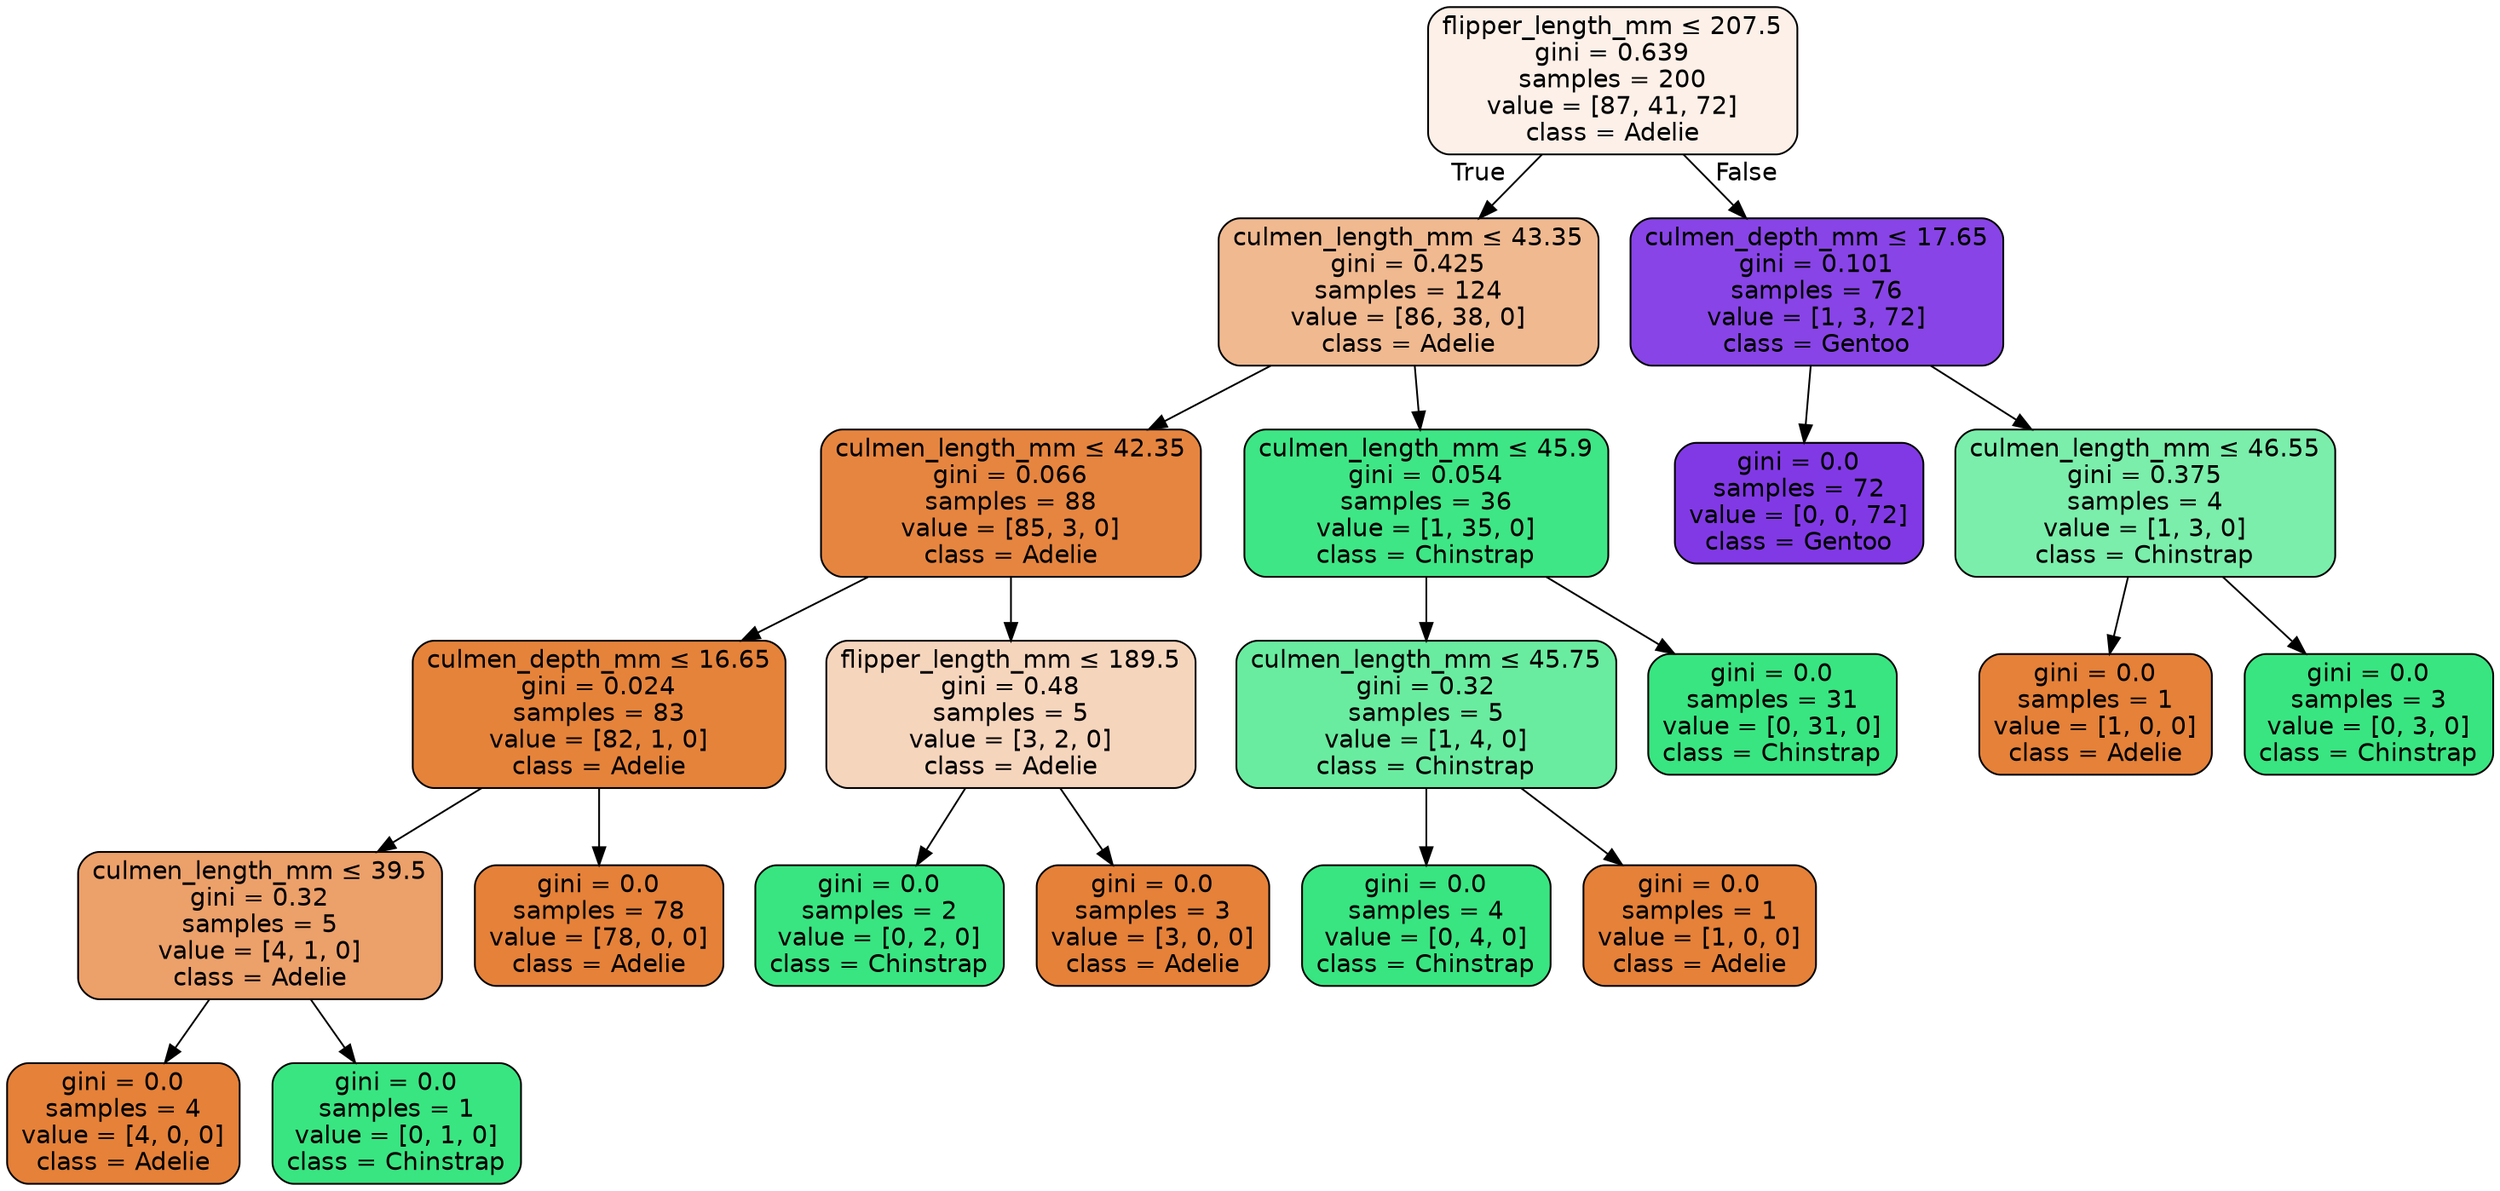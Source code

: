 digraph Tree {
node [shape=box, style="filled, rounded", color="black", fontname="helvetica"] ;
edge [fontname="helvetica"] ;
0 [label=<flipper_length_mm &le; 207.5<br/>gini = 0.639<br/>samples = 200<br/>value = [87, 41, 72]<br/>class = Adelie>, fillcolor="#fcf0e8"] ;
1 [label=<culmen_length_mm &le; 43.35<br/>gini = 0.425<br/>samples = 124<br/>value = [86, 38, 0]<br/>class = Adelie>, fillcolor="#f0b990"] ;
0 -> 1 [labeldistance=2.5, labelangle=45, headlabel="True"] ;
2 [label=<culmen_length_mm &le; 42.35<br/>gini = 0.066<br/>samples = 88<br/>value = [85, 3, 0]<br/>class = Adelie>, fillcolor="#e68540"] ;
1 -> 2 ;
3 [label=<culmen_depth_mm &le; 16.65<br/>gini = 0.024<br/>samples = 83<br/>value = [82, 1, 0]<br/>class = Adelie>, fillcolor="#e5833b"] ;
2 -> 3 ;
4 [label=<culmen_length_mm &le; 39.5<br/>gini = 0.32<br/>samples = 5<br/>value = [4, 1, 0]<br/>class = Adelie>, fillcolor="#eca06a"] ;
3 -> 4 ;
5 [label=<gini = 0.0<br/>samples = 4<br/>value = [4, 0, 0]<br/>class = Adelie>, fillcolor="#e58139"] ;
4 -> 5 ;
6 [label=<gini = 0.0<br/>samples = 1<br/>value = [0, 1, 0]<br/>class = Chinstrap>, fillcolor="#39e581"] ;
4 -> 6 ;
7 [label=<gini = 0.0<br/>samples = 78<br/>value = [78, 0, 0]<br/>class = Adelie>, fillcolor="#e58139"] ;
3 -> 7 ;
8 [label=<flipper_length_mm &le; 189.5<br/>gini = 0.48<br/>samples = 5<br/>value = [3, 2, 0]<br/>class = Adelie>, fillcolor="#f6d5bd"] ;
2 -> 8 ;
9 [label=<gini = 0.0<br/>samples = 2<br/>value = [0, 2, 0]<br/>class = Chinstrap>, fillcolor="#39e581"] ;
8 -> 9 ;
10 [label=<gini = 0.0<br/>samples = 3<br/>value = [3, 0, 0]<br/>class = Adelie>, fillcolor="#e58139"] ;
8 -> 10 ;
11 [label=<culmen_length_mm &le; 45.9<br/>gini = 0.054<br/>samples = 36<br/>value = [1, 35, 0]<br/>class = Chinstrap>, fillcolor="#3fe685"] ;
1 -> 11 ;
12 [label=<culmen_length_mm &le; 45.75<br/>gini = 0.32<br/>samples = 5<br/>value = [1, 4, 0]<br/>class = Chinstrap>, fillcolor="#6aeca0"] ;
11 -> 12 ;
13 [label=<gini = 0.0<br/>samples = 4<br/>value = [0, 4, 0]<br/>class = Chinstrap>, fillcolor="#39e581"] ;
12 -> 13 ;
14 [label=<gini = 0.0<br/>samples = 1<br/>value = [1, 0, 0]<br/>class = Adelie>, fillcolor="#e58139"] ;
12 -> 14 ;
15 [label=<gini = 0.0<br/>samples = 31<br/>value = [0, 31, 0]<br/>class = Chinstrap>, fillcolor="#39e581"] ;
11 -> 15 ;
16 [label=<culmen_depth_mm &le; 17.65<br/>gini = 0.101<br/>samples = 76<br/>value = [1, 3, 72]<br/>class = Gentoo>, fillcolor="#8844e6"] ;
0 -> 16 [labeldistance=2.5, labelangle=-45, headlabel="False"] ;
17 [label=<gini = 0.0<br/>samples = 72<br/>value = [0, 0, 72]<br/>class = Gentoo>, fillcolor="#8139e5"] ;
16 -> 17 ;
18 [label=<culmen_length_mm &le; 46.55<br/>gini = 0.375<br/>samples = 4<br/>value = [1, 3, 0]<br/>class = Chinstrap>, fillcolor="#7beeab"] ;
16 -> 18 ;
19 [label=<gini = 0.0<br/>samples = 1<br/>value = [1, 0, 0]<br/>class = Adelie>, fillcolor="#e58139"] ;
18 -> 19 ;
20 [label=<gini = 0.0<br/>samples = 3<br/>value = [0, 3, 0]<br/>class = Chinstrap>, fillcolor="#39e581"] ;
18 -> 20 ;
}